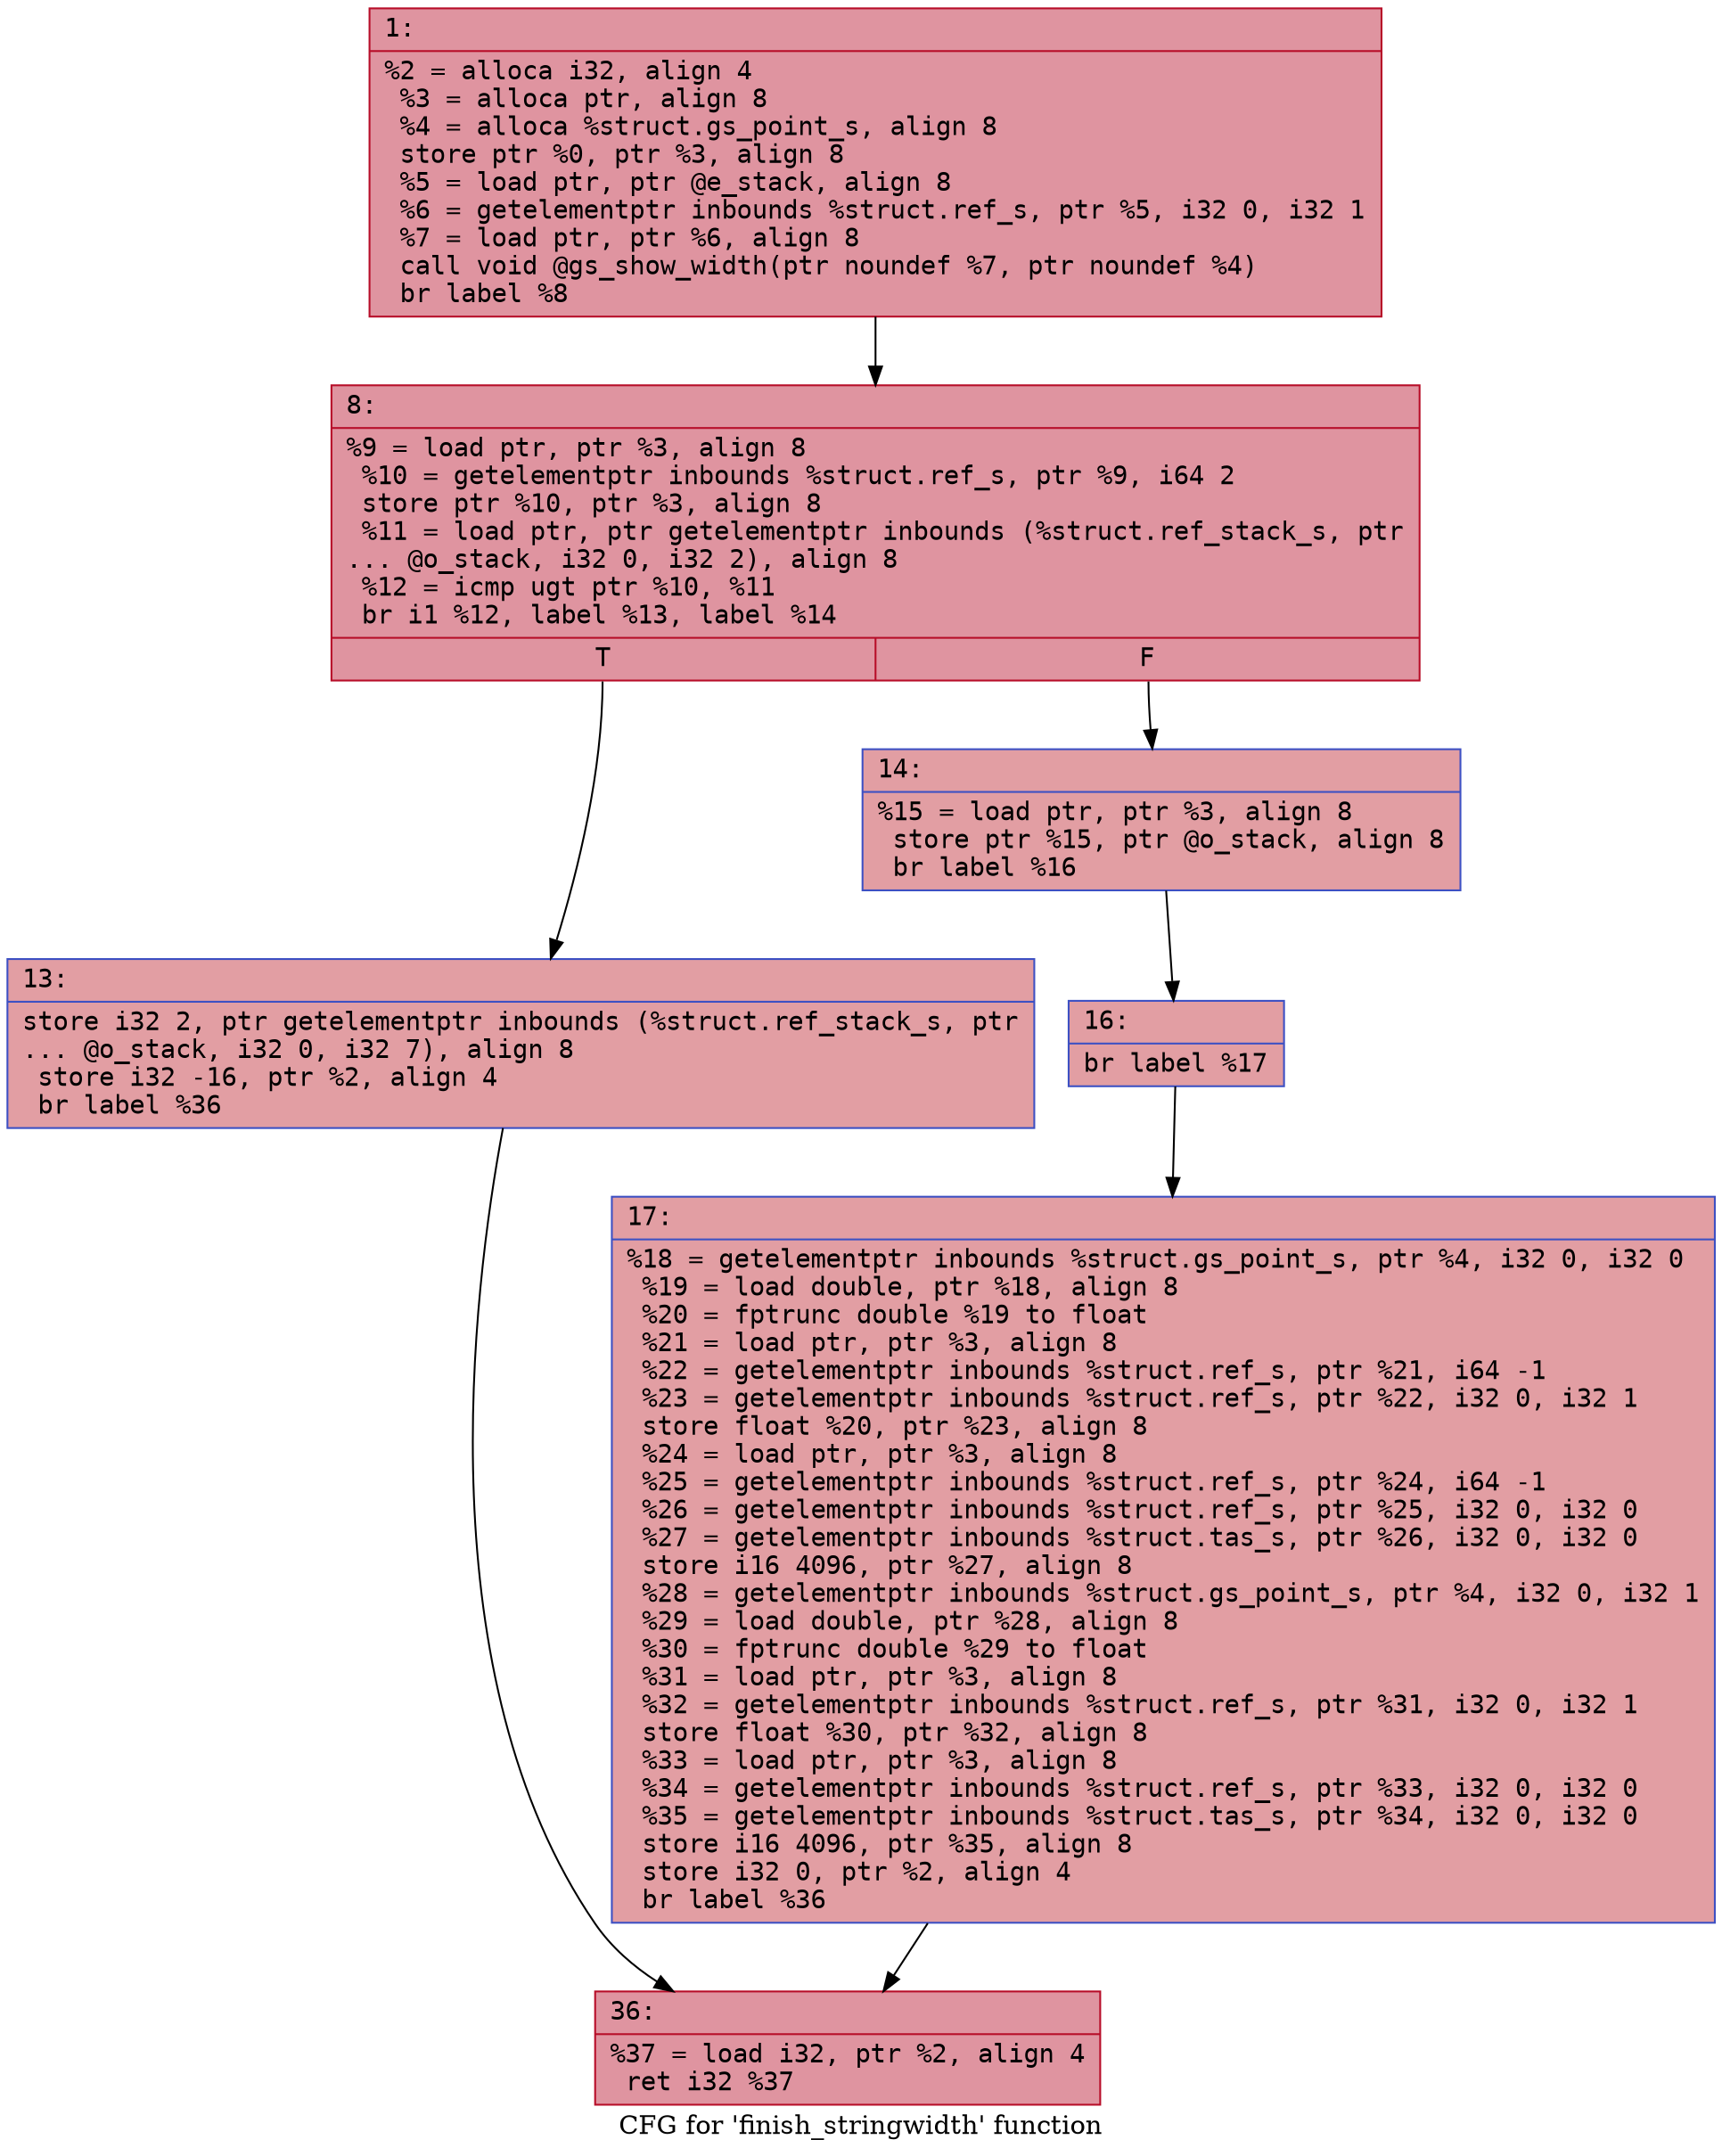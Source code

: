 digraph "CFG for 'finish_stringwidth' function" {
	label="CFG for 'finish_stringwidth' function";

	Node0x600003fb4b90 [shape=record,color="#b70d28ff", style=filled, fillcolor="#b70d2870" fontname="Courier",label="{1:\l|  %2 = alloca i32, align 4\l  %3 = alloca ptr, align 8\l  %4 = alloca %struct.gs_point_s, align 8\l  store ptr %0, ptr %3, align 8\l  %5 = load ptr, ptr @e_stack, align 8\l  %6 = getelementptr inbounds %struct.ref_s, ptr %5, i32 0, i32 1\l  %7 = load ptr, ptr %6, align 8\l  call void @gs_show_width(ptr noundef %7, ptr noundef %4)\l  br label %8\l}"];
	Node0x600003fb4b90 -> Node0x600003fb4be0[tooltip="1 -> 8\nProbability 100.00%" ];
	Node0x600003fb4be0 [shape=record,color="#b70d28ff", style=filled, fillcolor="#b70d2870" fontname="Courier",label="{8:\l|  %9 = load ptr, ptr %3, align 8\l  %10 = getelementptr inbounds %struct.ref_s, ptr %9, i64 2\l  store ptr %10, ptr %3, align 8\l  %11 = load ptr, ptr getelementptr inbounds (%struct.ref_stack_s, ptr\l... @o_stack, i32 0, i32 2), align 8\l  %12 = icmp ugt ptr %10, %11\l  br i1 %12, label %13, label %14\l|{<s0>T|<s1>F}}"];
	Node0x600003fb4be0:s0 -> Node0x600003fb4c30[tooltip="8 -> 13\nProbability 50.00%" ];
	Node0x600003fb4be0:s1 -> Node0x600003fb4c80[tooltip="8 -> 14\nProbability 50.00%" ];
	Node0x600003fb4c30 [shape=record,color="#3d50c3ff", style=filled, fillcolor="#be242e70" fontname="Courier",label="{13:\l|  store i32 2, ptr getelementptr inbounds (%struct.ref_stack_s, ptr\l... @o_stack, i32 0, i32 7), align 8\l  store i32 -16, ptr %2, align 4\l  br label %36\l}"];
	Node0x600003fb4c30 -> Node0x600003fb4d70[tooltip="13 -> 36\nProbability 100.00%" ];
	Node0x600003fb4c80 [shape=record,color="#3d50c3ff", style=filled, fillcolor="#be242e70" fontname="Courier",label="{14:\l|  %15 = load ptr, ptr %3, align 8\l  store ptr %15, ptr @o_stack, align 8\l  br label %16\l}"];
	Node0x600003fb4c80 -> Node0x600003fb4cd0[tooltip="14 -> 16\nProbability 100.00%" ];
	Node0x600003fb4cd0 [shape=record,color="#3d50c3ff", style=filled, fillcolor="#be242e70" fontname="Courier",label="{16:\l|  br label %17\l}"];
	Node0x600003fb4cd0 -> Node0x600003fb4d20[tooltip="16 -> 17\nProbability 100.00%" ];
	Node0x600003fb4d20 [shape=record,color="#3d50c3ff", style=filled, fillcolor="#be242e70" fontname="Courier",label="{17:\l|  %18 = getelementptr inbounds %struct.gs_point_s, ptr %4, i32 0, i32 0\l  %19 = load double, ptr %18, align 8\l  %20 = fptrunc double %19 to float\l  %21 = load ptr, ptr %3, align 8\l  %22 = getelementptr inbounds %struct.ref_s, ptr %21, i64 -1\l  %23 = getelementptr inbounds %struct.ref_s, ptr %22, i32 0, i32 1\l  store float %20, ptr %23, align 8\l  %24 = load ptr, ptr %3, align 8\l  %25 = getelementptr inbounds %struct.ref_s, ptr %24, i64 -1\l  %26 = getelementptr inbounds %struct.ref_s, ptr %25, i32 0, i32 0\l  %27 = getelementptr inbounds %struct.tas_s, ptr %26, i32 0, i32 0\l  store i16 4096, ptr %27, align 8\l  %28 = getelementptr inbounds %struct.gs_point_s, ptr %4, i32 0, i32 1\l  %29 = load double, ptr %28, align 8\l  %30 = fptrunc double %29 to float\l  %31 = load ptr, ptr %3, align 8\l  %32 = getelementptr inbounds %struct.ref_s, ptr %31, i32 0, i32 1\l  store float %30, ptr %32, align 8\l  %33 = load ptr, ptr %3, align 8\l  %34 = getelementptr inbounds %struct.ref_s, ptr %33, i32 0, i32 0\l  %35 = getelementptr inbounds %struct.tas_s, ptr %34, i32 0, i32 0\l  store i16 4096, ptr %35, align 8\l  store i32 0, ptr %2, align 4\l  br label %36\l}"];
	Node0x600003fb4d20 -> Node0x600003fb4d70[tooltip="17 -> 36\nProbability 100.00%" ];
	Node0x600003fb4d70 [shape=record,color="#b70d28ff", style=filled, fillcolor="#b70d2870" fontname="Courier",label="{36:\l|  %37 = load i32, ptr %2, align 4\l  ret i32 %37\l}"];
}
